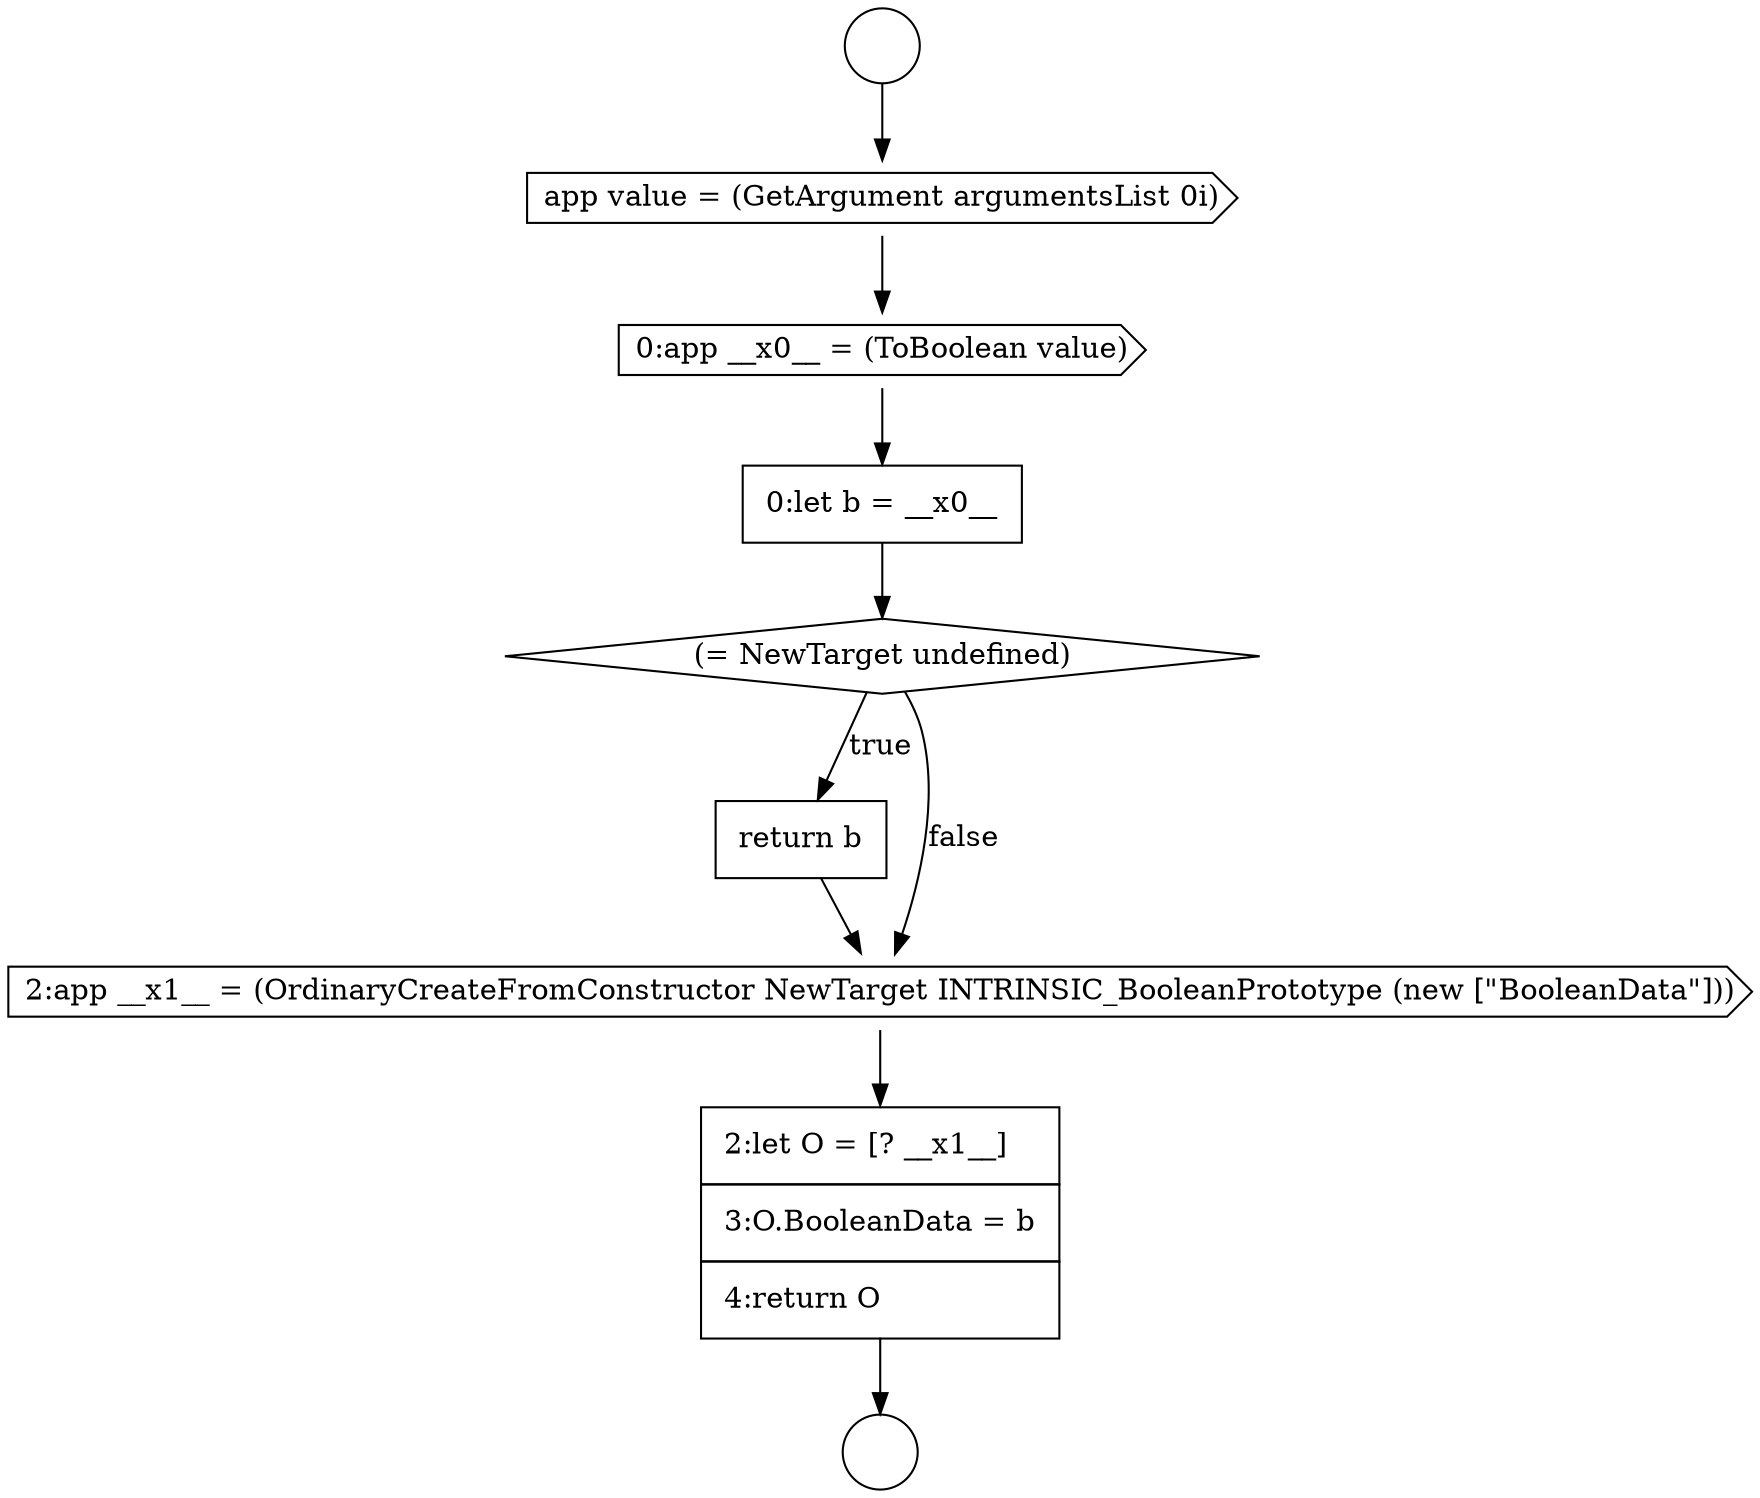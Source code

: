 digraph {
  node10730 [shape=none, margin=0, label=<<font color="black">
    <table border="0" cellborder="1" cellspacing="0" cellpadding="10">
      <tr><td align="left">0:let b = __x0__</td></tr>
    </table>
  </font>> color="black" fillcolor="white" style=filled]
  node10726 [shape=circle label=" " color="black" fillcolor="white" style=filled]
  node10731 [shape=diamond, label=<<font color="black">(= NewTarget undefined)</font>> color="black" fillcolor="white" style=filled]
  node10728 [shape=cds, label=<<font color="black">app value = (GetArgument argumentsList 0i)</font>> color="black" fillcolor="white" style=filled]
  node10732 [shape=none, margin=0, label=<<font color="black">
    <table border="0" cellborder="1" cellspacing="0" cellpadding="10">
      <tr><td align="left">return b</td></tr>
    </table>
  </font>> color="black" fillcolor="white" style=filled]
  node10727 [shape=circle label=" " color="black" fillcolor="white" style=filled]
  node10733 [shape=cds, label=<<font color="black">2:app __x1__ = (OrdinaryCreateFromConstructor NewTarget INTRINSIC_BooleanPrototype (new [&quot;BooleanData&quot;]))</font>> color="black" fillcolor="white" style=filled]
  node10729 [shape=cds, label=<<font color="black">0:app __x0__ = (ToBoolean value)</font>> color="black" fillcolor="white" style=filled]
  node10734 [shape=none, margin=0, label=<<font color="black">
    <table border="0" cellborder="1" cellspacing="0" cellpadding="10">
      <tr><td align="left">2:let O = [? __x1__]</td></tr>
      <tr><td align="left">3:O.BooleanData = b</td></tr>
      <tr><td align="left">4:return O</td></tr>
    </table>
  </font>> color="black" fillcolor="white" style=filled]
  node10729 -> node10730 [ color="black"]
  node10726 -> node10728 [ color="black"]
  node10733 -> node10734 [ color="black"]
  node10732 -> node10733 [ color="black"]
  node10731 -> node10732 [label=<<font color="black">true</font>> color="black"]
  node10731 -> node10733 [label=<<font color="black">false</font>> color="black"]
  node10730 -> node10731 [ color="black"]
  node10728 -> node10729 [ color="black"]
  node10734 -> node10727 [ color="black"]
}
